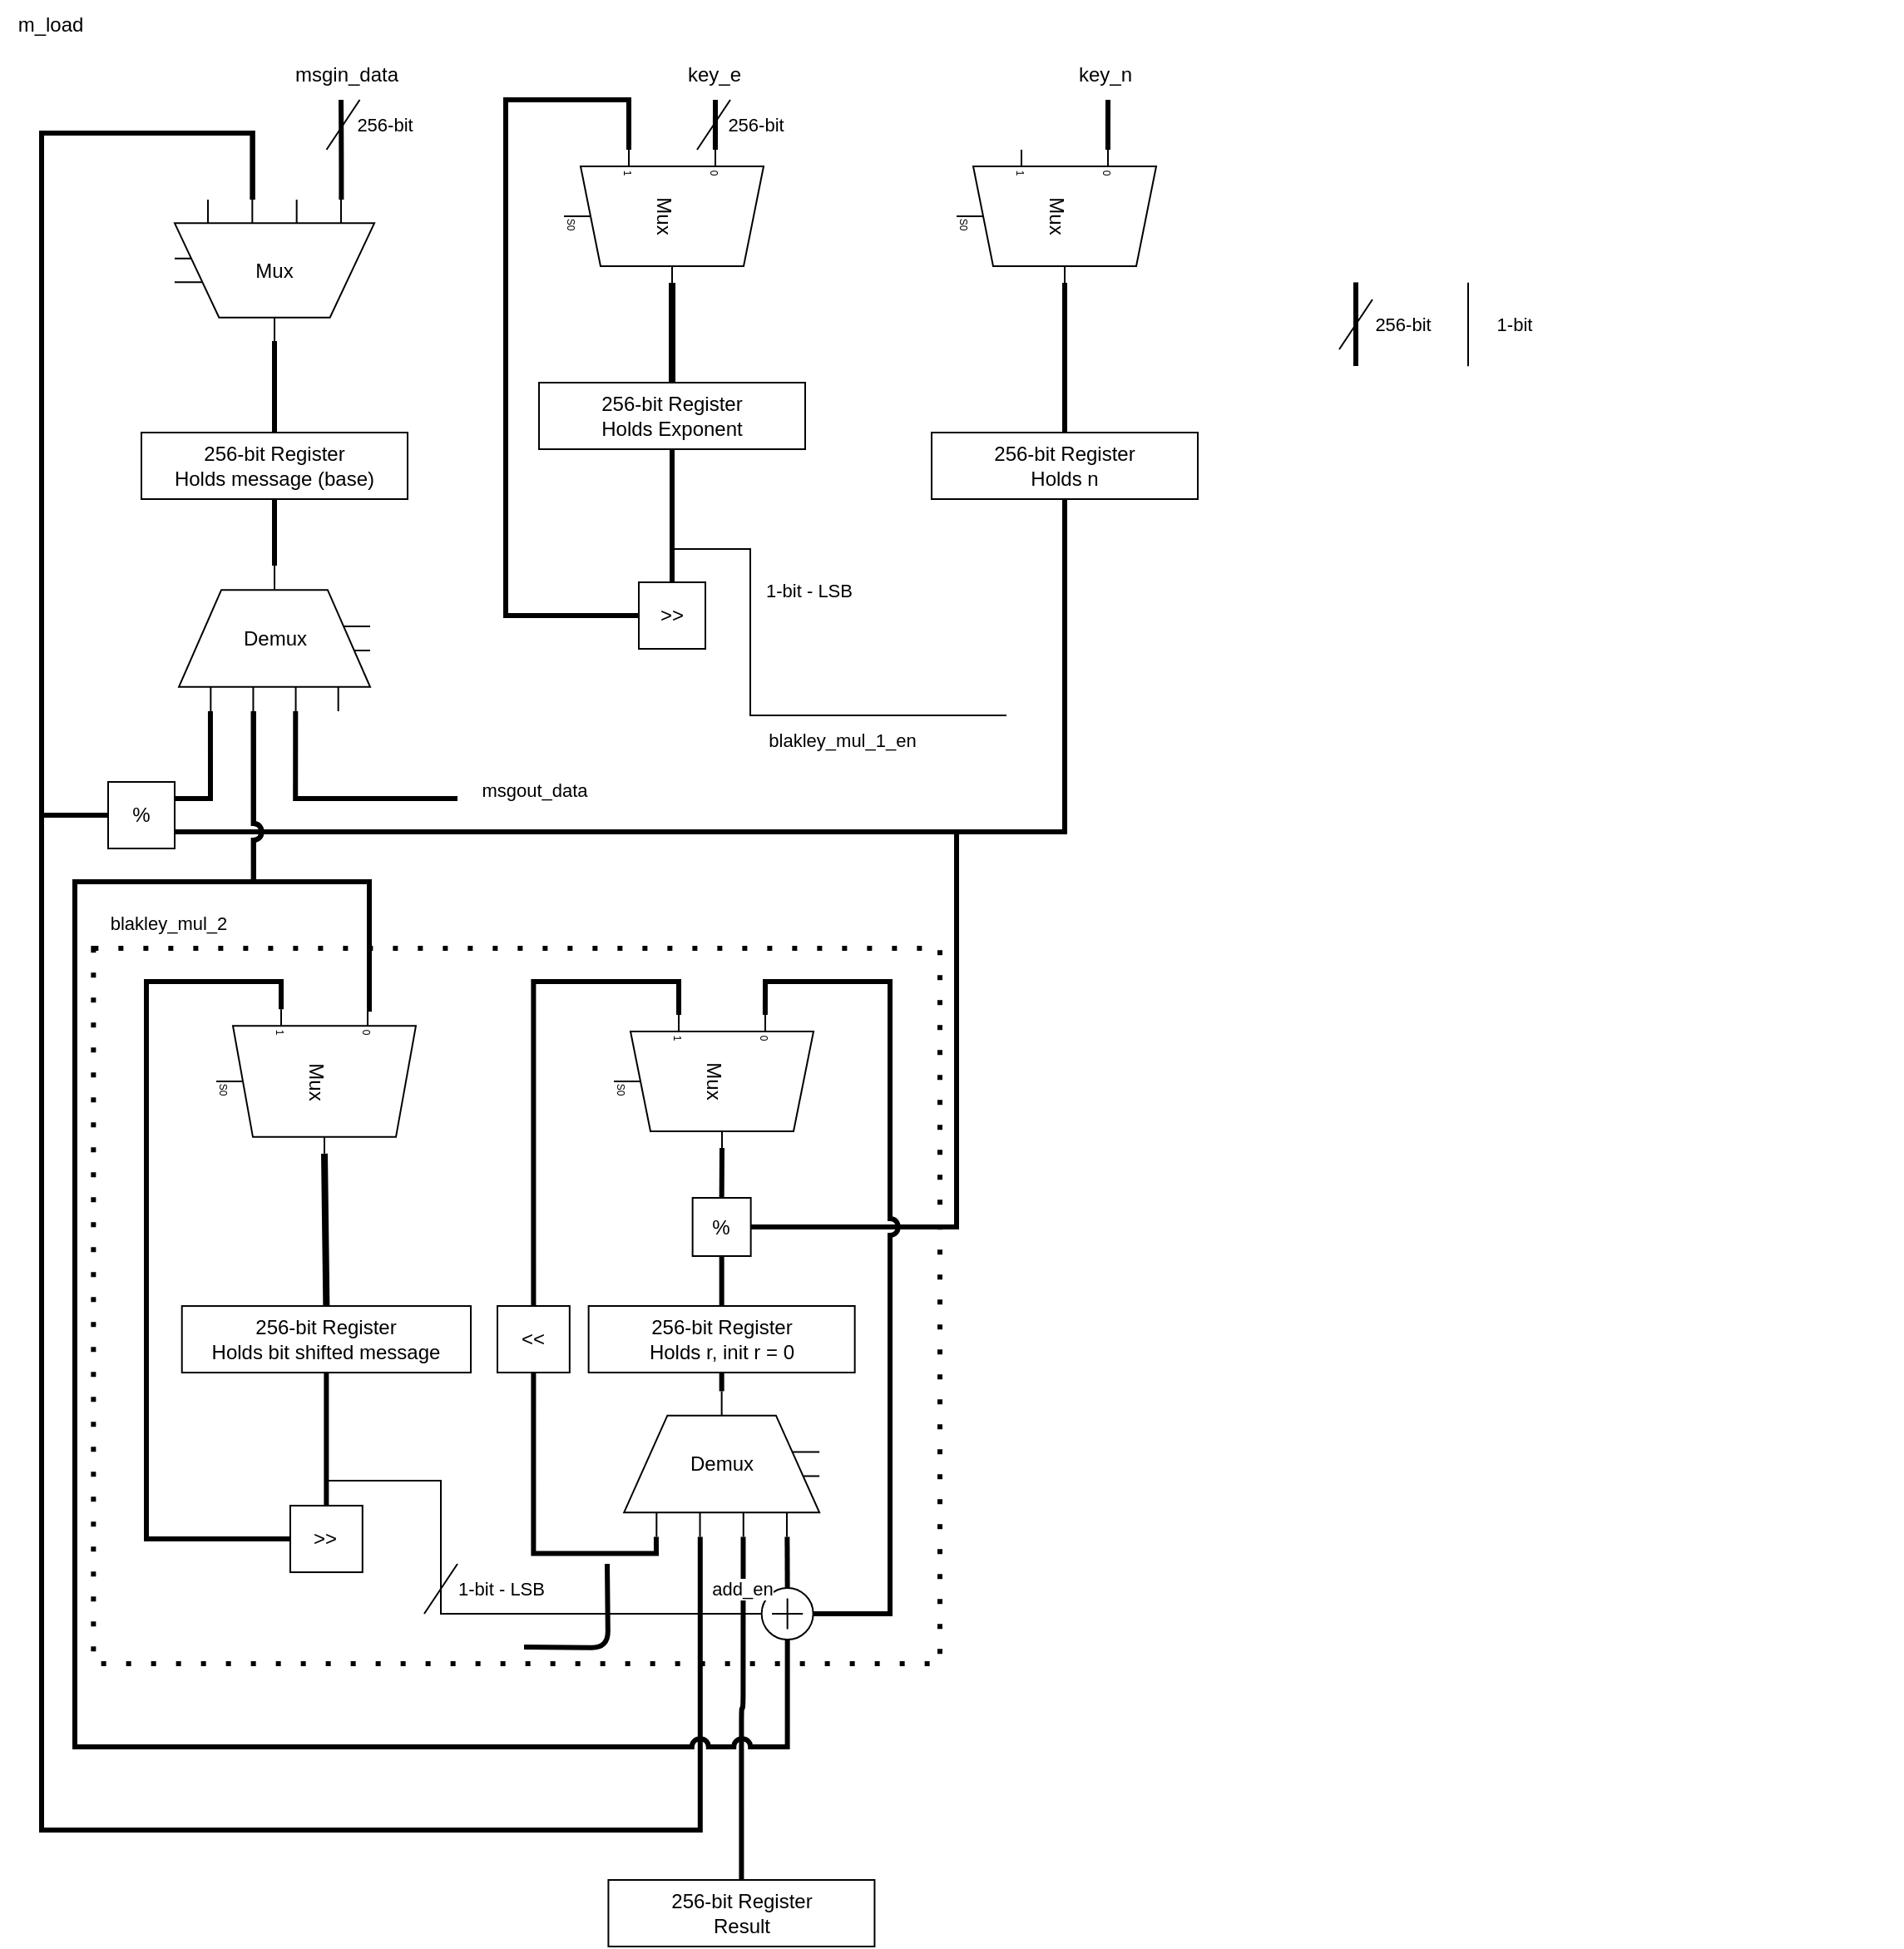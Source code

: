 <mxfile>
    <diagram id="-PTmoEmv_mqGnwa2bTHE" name="Page-1">
        <mxGraphModel dx="1148" dy="2183" grid="1" gridSize="10" guides="1" tooltips="1" connect="1" arrows="1" fold="1" page="1" pageScale="1" pageWidth="827" pageHeight="1169" background="none" math="0" shadow="0">
            <root>
                <mxCell id="0"/>
                <mxCell id="1" parent="0"/>
                <mxCell id="213" value="" style="rounded=0;whiteSpace=wrap;html=1;fontFamily=Helvetica;fontSize=11;fontColor=default;labelBackgroundColor=default;fillColor=none;strokeWidth=3;dashed=1;dashPattern=1 4;" parent="1" vertex="1">
                    <mxGeometry x="171.18" y="510" width="508.82" height="430" as="geometry"/>
                </mxCell>
                <mxCell id="2" value="256-bit Register&lt;div&gt;Holds message (base)&lt;/div&gt;" style="rounded=0;whiteSpace=wrap;html=1;" parent="1" vertex="1">
                    <mxGeometry x="200" y="200" width="160" height="40" as="geometry"/>
                </mxCell>
                <mxCell id="6" style="edgeStyle=none;html=1;exitX=1;exitY=0.5;exitDx=0;exitDy=0;exitPerimeter=0;entryX=0.5;entryY=0;entryDx=0;entryDy=0;flowAnimation=0;endArrow=none;endFill=0;strokeWidth=3;" parent="1" source="83" target="2" edge="1">
                    <mxGeometry relative="1" as="geometry">
                        <mxPoint x="280" y="140" as="sourcePoint"/>
                    </mxGeometry>
                </mxCell>
                <mxCell id="7" style="edgeStyle=orthogonalEdgeStyle;html=1;exitX=0;exitY=0.165;exitDx=0;exitDy=0;exitPerimeter=0;endArrow=none;endFill=0;strokeWidth=3;" parent="1" source="83" edge="1">
                    <mxGeometry relative="1" as="geometry">
                        <mxPoint x="320" as="targetPoint"/>
                        <mxPoint x="321" y="20" as="sourcePoint"/>
                        <Array as="points"/>
                    </mxGeometry>
                </mxCell>
                <mxCell id="8" value="msgin_data" style="text;html=1;align=center;verticalAlign=middle;resizable=0;points=[];autosize=1;strokeColor=none;fillColor=none;" parent="1" vertex="1">
                    <mxGeometry x="278.41" y="-30" width="90" height="30" as="geometry"/>
                </mxCell>
                <mxCell id="31" style="edgeStyle=orthogonalEdgeStyle;shape=connector;rounded=0;html=1;exitX=0.5;exitY=1;exitDx=0;exitDy=0;entryX=0.5;entryY=0;entryDx=0;entryDy=0;strokeColor=default;align=center;verticalAlign=middle;fontFamily=Helvetica;fontSize=11;fontColor=default;labelBackgroundColor=default;endArrow=none;endFill=0;strokeWidth=3;curved=0;jumpStyle=arc;" parent="1" source="10" target="27" edge="1">
                    <mxGeometry relative="1" as="geometry"/>
                </mxCell>
                <mxCell id="47" style="edgeStyle=orthogonalEdgeStyle;shape=connector;rounded=0;html=1;exitX=0.5;exitY=1;exitDx=0;exitDy=0;strokeColor=default;strokeWidth=1;align=center;verticalAlign=middle;fontFamily=Helvetica;fontSize=11;fontColor=default;labelBackgroundColor=default;endArrow=none;endFill=0;curved=0;" parent="1" source="10" edge="1">
                    <mxGeometry relative="1" as="geometry">
                        <mxPoint x="720" y="370" as="targetPoint"/>
                        <Array as="points">
                            <mxPoint x="519" y="270"/>
                            <mxPoint x="566" y="270"/>
                            <mxPoint x="566" y="370"/>
                        </Array>
                    </mxGeometry>
                </mxCell>
                <mxCell id="10" value="256-bit Register&lt;div&gt;Holds Exponent&lt;/div&gt;" style="rounded=0;whiteSpace=wrap;html=1;" parent="1" vertex="1">
                    <mxGeometry x="439" y="170" width="160" height="40" as="geometry"/>
                </mxCell>
                <mxCell id="11" style="edgeStyle=none;html=1;exitX=1;exitY=0.5;exitDx=0;exitDy=-5;exitPerimeter=0;entryX=0.5;entryY=0;entryDx=0;entryDy=0;flowAnimation=0;endArrow=none;endFill=0;strokeWidth=4;" parent="1" source="13" target="10" edge="1">
                    <mxGeometry relative="1" as="geometry"/>
                </mxCell>
                <mxCell id="279" style="edgeStyle=orthogonalEdgeStyle;shape=connector;curved=0;rounded=0;jumpStyle=arc;html=1;exitX=0;exitY=0.217;exitDx=0;exitDy=3;exitPerimeter=0;strokeColor=default;strokeWidth=3;align=center;verticalAlign=middle;fontFamily=Helvetica;fontSize=11;fontColor=default;labelBackgroundColor=default;endArrow=none;endFill=0;" parent="1" source="13" edge="1">
                    <mxGeometry relative="1" as="geometry">
                        <mxPoint x="545" as="targetPoint"/>
                    </mxGeometry>
                </mxCell>
                <mxCell id="13" value="Mux" style="shadow=0;dashed=0;align=center;html=1;strokeWidth=1;shape=mxgraph.electrical.abstract.mux2;whiteSpace=wrap;rotation=90;direction=east;" parent="1" vertex="1">
                    <mxGeometry x="474" y="10" width="80" height="120" as="geometry"/>
                </mxCell>
                <mxCell id="94" style="edgeStyle=orthogonalEdgeStyle;shape=connector;curved=0;rounded=0;jumpStyle=arc;html=1;exitX=0.5;exitY=1;exitDx=0;exitDy=0;entryX=1;entryY=0.75;entryDx=0;entryDy=0;strokeColor=default;strokeWidth=3;align=center;verticalAlign=middle;fontFamily=Helvetica;fontSize=11;fontColor=default;labelBackgroundColor=default;endArrow=none;endFill=0;" parent="1" source="19" target="78" edge="1">
                    <mxGeometry relative="1" as="geometry">
                        <Array as="points">
                            <mxPoint x="755" y="440"/>
                        </Array>
                    </mxGeometry>
                </mxCell>
                <mxCell id="284" style="edgeStyle=orthogonalEdgeStyle;shape=connector;curved=0;rounded=0;jumpStyle=arc;html=1;exitX=0.5;exitY=1;exitDx=0;exitDy=0;entryX=1;entryY=0.5;entryDx=0;entryDy=0;strokeColor=default;strokeWidth=3;align=center;verticalAlign=middle;fontFamily=Helvetica;fontSize=11;fontColor=default;labelBackgroundColor=default;endArrow=none;endFill=0;" parent="1" source="19" target="98" edge="1">
                    <mxGeometry relative="1" as="geometry">
                        <Array as="points">
                            <mxPoint x="755" y="440"/>
                            <mxPoint x="690" y="440"/>
                            <mxPoint x="690" y="678"/>
                        </Array>
                    </mxGeometry>
                </mxCell>
                <mxCell id="19" value="256-bit Register&lt;div&gt;Holds n&lt;/div&gt;" style="rounded=0;whiteSpace=wrap;html=1;" parent="1" vertex="1">
                    <mxGeometry x="675" y="200" width="160" height="40" as="geometry"/>
                </mxCell>
                <mxCell id="20" style="edgeStyle=none;html=1;exitX=1;exitY=0.5;exitDx=0;exitDy=-5;exitPerimeter=0;entryX=0.5;entryY=0;entryDx=0;entryDy=0;flowAnimation=0;strokeWidth=3;endArrow=none;endFill=0;" parent="1" source="22" target="19" edge="1">
                    <mxGeometry relative="1" as="geometry"/>
                </mxCell>
                <mxCell id="21" style="edgeStyle=none;html=1;exitX=0;exitY=0.217;exitDx=0;exitDy=3;exitPerimeter=0;endArrow=none;endFill=0;strokeWidth=3;" parent="1" source="22" edge="1">
                    <mxGeometry relative="1" as="geometry">
                        <mxPoint x="781" as="targetPoint"/>
                    </mxGeometry>
                </mxCell>
                <mxCell id="22" value="Mux" style="shadow=0;dashed=0;align=center;html=1;strokeWidth=1;shape=mxgraph.electrical.abstract.mux2;whiteSpace=wrap;rotation=90;direction=east;" parent="1" vertex="1">
                    <mxGeometry x="710" y="10" width="80" height="120" as="geometry"/>
                </mxCell>
                <mxCell id="24" value="key_n" style="text;html=1;align=center;verticalAlign=middle;resizable=0;points=[];autosize=1;strokeColor=none;fillColor=none;" parent="1" vertex="1">
                    <mxGeometry x="748.75" y="-30" width="60" height="30" as="geometry"/>
                </mxCell>
                <mxCell id="27" value="&amp;gt;&amp;gt;" style="rounded=0;whiteSpace=wrap;html=1;" parent="1" vertex="1">
                    <mxGeometry x="499" y="290" width="40" height="40" as="geometry"/>
                </mxCell>
                <mxCell id="28" style="edgeStyle=orthogonalEdgeStyle;html=1;exitX=0;exitY=0.5;exitDx=0;exitDy=0;entryX=0;entryY=0.65;entryDx=0;entryDy=3;entryPerimeter=0;endArrow=none;endFill=0;rounded=0;curved=0;jumpStyle=arc;strokeWidth=3;" parent="1" source="27" target="13" edge="1">
                    <mxGeometry relative="1" as="geometry">
                        <Array as="points">
                            <mxPoint x="419" y="310"/>
                            <mxPoint x="419"/>
                            <mxPoint x="493"/>
                        </Array>
                    </mxGeometry>
                </mxCell>
                <mxCell id="41" value="" style="endArrow=none;html=1;rounded=0;strokeColor=default;align=center;verticalAlign=middle;fontFamily=Helvetica;fontSize=11;fontColor=default;labelBackgroundColor=default;jumpStyle=none;" parent="1" edge="1">
                    <mxGeometry width="50" height="50" relative="1" as="geometry">
                        <mxPoint x="311.25" y="30" as="sourcePoint"/>
                        <mxPoint x="331.25" as="targetPoint"/>
                    </mxGeometry>
                </mxCell>
                <mxCell id="42" value="256-bit" style="text;html=1;align=center;verticalAlign=middle;resizable=0;points=[];autosize=1;strokeColor=none;fillColor=none;fontFamily=Helvetica;fontSize=11;fontColor=default;labelBackgroundColor=default;" parent="1" vertex="1">
                    <mxGeometry x="316.25" width="60" height="30" as="geometry"/>
                </mxCell>
                <mxCell id="50" value="1-bit - LSB" style="text;html=1;align=center;verticalAlign=middle;resizable=0;points=[];autosize=1;strokeColor=none;fillColor=none;fontFamily=Helvetica;fontSize=11;fontColor=default;labelBackgroundColor=default;" parent="1" vertex="1">
                    <mxGeometry x="561.25" y="280" width="80" height="30" as="geometry"/>
                </mxCell>
                <mxCell id="73" value="256-bit Register&lt;div&gt;Holds r, init r = 0&lt;/div&gt;" style="rounded=0;whiteSpace=wrap;html=1;" parent="1" vertex="1">
                    <mxGeometry x="468.82" y="725" width="160" height="40" as="geometry"/>
                </mxCell>
                <mxCell id="78" value="&lt;font style=&quot;font-size: 12px;&quot;&gt;%&lt;/font&gt;" style="rounded=0;whiteSpace=wrap;html=1;fontFamily=Helvetica;fontSize=11;fontColor=default;labelBackgroundColor=default;fillStyle=auto;" parent="1" vertex="1">
                    <mxGeometry x="180" y="410" width="40" height="40" as="geometry"/>
                </mxCell>
                <mxCell id="97" style="edgeStyle=orthogonalEdgeStyle;shape=connector;curved=0;rounded=0;jumpStyle=arc;html=1;exitX=0;exitY=0.5;exitDx=0;exitDy=0;entryX=0;entryY=0.61;entryDx=0;entryDy=0;entryPerimeter=0;strokeColor=default;strokeWidth=3;align=center;verticalAlign=middle;fontFamily=Helvetica;fontSize=11;fontColor=default;labelBackgroundColor=default;endArrow=none;endFill=0;" parent="1" source="78" edge="1">
                    <mxGeometry relative="1" as="geometry">
                        <Array as="points">
                            <mxPoint x="250" y="380"/>
                            <mxPoint x="250" y="250"/>
                            <mxPoint x="160" y="250"/>
                            <mxPoint x="160" y="10"/>
                            <mxPoint x="267" y="10"/>
                        </Array>
                    </mxGeometry>
                </mxCell>
                <mxCell id="104" style="edgeStyle=none;html=1;exitX=0.5;exitY=1;exitDx=0;exitDy=0;entryX=0.5;entryY=0;entryDx=0;entryDy=0;strokeWidth=3;endArrow=none;endFill=0;" parent="1" source="98" target="73" edge="1">
                    <mxGeometry relative="1" as="geometry"/>
                </mxCell>
                <mxCell id="98" value="%" style="whiteSpace=wrap;html=1;aspect=fixed;" parent="1" vertex="1">
                    <mxGeometry x="531.32" y="660" width="35" height="35" as="geometry"/>
                </mxCell>
                <mxCell id="103" style="edgeStyle=none;html=1;exitX=1;exitY=0.5;exitDx=0;exitDy=-5;exitPerimeter=0;entryX=0.5;entryY=0;entryDx=0;entryDy=0;strokeWidth=3;endArrow=none;endFill=0;" parent="1" source="102" target="98" edge="1">
                    <mxGeometry relative="1" as="geometry"/>
                </mxCell>
                <mxCell id="102" value="Mux" style="shadow=0;dashed=0;align=center;html=1;strokeWidth=1;shape=mxgraph.electrical.abstract.mux2;whiteSpace=wrap;rotation=90;direction=east;" parent="1" vertex="1">
                    <mxGeometry x="504" y="530" width="80" height="120" as="geometry"/>
                </mxCell>
                <mxCell id="83" value="Mux" style="shape=stencil(rVbbjoIwEP2avhraAdRHw+6+7UdUrGsjtATqZf9+K4XEojZl3ISXORPOOcwtECi6A28EYQnvGlEaAh+EsTNvJd9WFmY2c3DgOnGh4rVwyPfpauOUwIa6VGdafRQXuTPDO1IdRCuNy14clvc88EmSjQVvDxSlVsqqS606L3OXt9xcKuMZkGoQbqxKLYxoHT44vXrR7xAtaJ45hLCveWoMoQZrpBggxHKKFEsRYivA1VGfTIQanajhtCxsZ7KKGpNFSjNPFFfMQTJqVhbZKkoSCou8WhIotrw8/rT6pHZPjTb8to8PiTFd67O4q/ukzaEajAyVVHcMmc/wDxRLBMXkO9ZRFGWlOxFoucUfitmjLzoAxV63ItCavawqdzUDqrP6x/yBWrHw5jwv3oQkrni+j0kLU4SLHEPhu5jMEcIExVCETGTvm4ijCJkIn+4oE3EUIRP0fRNxFL4J8Id7ucRsCMzZkOeHY8y93P/+tYcD0qPur60H/gA=);whiteSpace=wrap;html=1;direction=south;" parent="1" vertex="1">
                    <mxGeometry x="220" y="60" width="120" height="85" as="geometry"/>
                </mxCell>
                <mxCell id="112" style="edgeStyle=orthogonalEdgeStyle;shape=connector;curved=0;rounded=0;jumpStyle=arc;html=1;exitX=0;exitY=0.165;exitDx=0;exitDy=0;exitPerimeter=0;strokeColor=default;strokeWidth=3;align=center;verticalAlign=middle;fontFamily=Helvetica;fontSize=11;fontColor=default;labelBackgroundColor=default;endArrow=none;endFill=0;entryX=1;entryY=0.25;entryDx=0;entryDy=0;" parent="1" source="158" target="78" edge="1">
                    <mxGeometry relative="1" as="geometry">
                        <mxPoint x="254.0" y="360" as="sourcePoint"/>
                        <mxPoint x="300" y="430" as="targetPoint"/>
                    </mxGeometry>
                </mxCell>
                <mxCell id="111" style="edgeStyle=orthogonalEdgeStyle;shape=connector;curved=0;rounded=0;jumpStyle=arc;html=1;exitX=0.5;exitY=1;exitDx=0;exitDy=0;entryX=0;entryY=0.458;entryDx=0;entryDy=0;entryPerimeter=0;strokeColor=default;strokeWidth=3;align=center;verticalAlign=middle;fontFamily=Helvetica;fontSize=11;fontColor=default;labelBackgroundColor=default;endArrow=none;endFill=0;" parent="1" source="2" edge="1">
                    <mxGeometry relative="1" as="geometry">
                        <mxPoint x="280" y="280" as="targetPoint"/>
                    </mxGeometry>
                </mxCell>
                <mxCell id="141" style="edgeStyle=orthogonalEdgeStyle;shape=connector;curved=0;rounded=0;jumpStyle=arc;html=1;strokeColor=default;strokeWidth=3;align=center;verticalAlign=middle;fontFamily=Helvetica;fontSize=11;fontColor=default;labelBackgroundColor=default;endArrow=none;endFill=0;entryX=0;entryY=0.61;entryDx=0;entryDy=0;entryPerimeter=0;exitX=0;exitY=0.39;exitDx=0;exitDy=0;exitPerimeter=0;" parent="1" source="157" target="83" edge="1">
                    <mxGeometry relative="1" as="geometry">
                        <mxPoint x="260" y="20" as="targetPoint"/>
                        <Array as="points">
                            <mxPoint x="536" y="1040"/>
                            <mxPoint x="140" y="1040"/>
                            <mxPoint x="140" y="20"/>
                            <mxPoint x="267" y="20"/>
                        </Array>
                        <mxPoint x="160" y="810" as="sourcePoint"/>
                    </mxGeometry>
                </mxCell>
                <mxCell id="99" style="edgeStyle=orthogonalEdgeStyle;shape=connector;curved=0;rounded=0;jumpStyle=arc;html=1;exitX=0;exitY=0.5;exitDx=0;exitDy=0;entryX=0;entryY=0.61;entryDx=0;entryDy=0;entryPerimeter=0;strokeColor=default;strokeWidth=3;align=center;verticalAlign=middle;fontFamily=Helvetica;fontSize=11;fontColor=default;labelBackgroundColor=default;endArrow=none;endFill=0;" parent="1" source="78" target="83" edge="1">
                    <mxGeometry relative="1" as="geometry">
                        <Array as="points">
                            <mxPoint x="140" y="430"/>
                            <mxPoint x="140" y="20"/>
                            <mxPoint x="267" y="20"/>
                        </Array>
                    </mxGeometry>
                </mxCell>
                <mxCell id="144" style="edgeStyle=none;html=1;exitX=0.5;exitY=1;exitDx=0;exitDy=0;endArrow=none;endFill=0;strokeWidth=3;entryX=1;entryY=0.5;entryDx=0;entryDy=0;entryPerimeter=0;" parent="1" source="73" target="157" edge="1">
                    <mxGeometry relative="1" as="geometry">
                        <mxPoint x="558.82" y="770" as="targetPoint"/>
                    </mxGeometry>
                </mxCell>
                <mxCell id="165" style="edgeStyle=orthogonalEdgeStyle;shape=connector;curved=0;rounded=0;jumpStyle=arc;html=1;exitX=0.5;exitY=1;exitDx=0;exitDy=0;exitPerimeter=0;strokeColor=default;strokeWidth=3;align=center;verticalAlign=middle;fontFamily=Helvetica;fontSize=11;fontColor=default;labelBackgroundColor=default;endArrow=none;endFill=0;" parent="1" edge="1">
                    <mxGeometry relative="1" as="geometry">
                        <mxPoint x="708.82" y="540" as="targetPoint"/>
                        <mxPoint x="708.82" y="540" as="sourcePoint"/>
                    </mxGeometry>
                </mxCell>
                <mxCell id="148" value="" style="verticalLabelPosition=bottom;shadow=0;dashed=0;align=center;html=1;verticalAlign=top;shape=mxgraph.electrical.abstract.summation_point;" parent="1" vertex="1">
                    <mxGeometry x="572.82" y="894.5" width="31" height="31" as="geometry"/>
                </mxCell>
                <mxCell id="152" style="edgeStyle=orthogonalEdgeStyle;html=1;exitX=1;exitY=0.5;exitDx=0;exitDy=0;exitPerimeter=0;entryX=0;entryY=0.217;entryDx=0;entryDy=3;entryPerimeter=0;endArrow=none;endFill=0;strokeWidth=3;rounded=0;jumpStyle=arc;" parent="1" source="148" target="102" edge="1">
                    <mxGeometry relative="1" as="geometry">
                        <Array as="points">
                            <mxPoint x="650" y="910"/>
                            <mxPoint x="650" y="530"/>
                            <mxPoint x="575" y="530"/>
                        </Array>
                    </mxGeometry>
                </mxCell>
                <mxCell id="269" style="edgeStyle=orthogonalEdgeStyle;shape=connector;curved=0;rounded=0;jumpStyle=arc;html=1;exitX=0;exitY=0.165;exitDx=0;exitDy=0;exitPerimeter=0;entryX=0.5;entryY=1;entryDx=0;entryDy=0;strokeColor=default;strokeWidth=3;align=center;verticalAlign=middle;fontFamily=Helvetica;fontSize=11;fontColor=default;labelBackgroundColor=default;endArrow=none;endFill=0;" parent="1" source="157" target="82" edge="1">
                    <mxGeometry relative="1" as="geometry"/>
                </mxCell>
                <mxCell id="304" style="edgeStyle=orthogonalEdgeStyle;shape=connector;rounded=1;html=1;exitX=0;exitY=0.61;exitDx=0;exitDy=0;exitPerimeter=0;strokeColor=default;strokeWidth=3;align=center;verticalAlign=middle;fontFamily=Helvetica;fontSize=11;fontColor=default;labelBackgroundColor=default;endArrow=none;endFill=0;entryX=0.5;entryY=0;entryDx=0;entryDy=0;" edge="1" parent="1" source="157" target="310">
                    <mxGeometry relative="1" as="geometry">
                        <mxPoint x="560" y="1040" as="targetPoint"/>
                    </mxGeometry>
                </mxCell>
                <mxCell id="157" value="Demux" style="shape=stencil(rVbbjoIwEP2avhraAdRHw+6+7UdUrGsjtATqZf9+K4XEojZl3ISXORPOOcwtECi6A28EYQnvGlEaAh+EsTNvJd9WFmY2c3DgOnGh4rVwyPfpauOUwIa6VGdafRQXuTPDO1IdRCuNy14clvc88EmSjQVvDxSlVsqqS606L3OXt9xcKuMZkGoQbqxKLYxoHT44vXrR7xAtaJ45hLCveWoMoQZrpBggxHKKFEsRYivA1VGfTIQanajhtCxsZ7KKGpNFSjNPFFfMQTJqVhbZKkoSCou8WhIotrw8/rT6pHZPjTb8to8PiTFd67O4q/ukzaEajAyVVHcMmc/wDxRLBMXkO9ZRFGWlOxFoucUfitmjLzoAxV63ItCavawqdzUDqrP6x/yBWrHw5jwv3oQkrni+j0kLU4SLHEPhu5jMEcIExVCETGTvm4ijCJkIn+4oE3EUIRP0fRNxFL4J8Id7ucRsCMzZkOeHY8y93P/+tYcD0qPur60H/gA=);whiteSpace=wrap;html=1;direction=north;" parent="1" vertex="1">
                    <mxGeometry x="490.07" y="776.25" width="117.5" height="87.5" as="geometry"/>
                </mxCell>
                <mxCell id="161" style="edgeStyle=orthogonalEdgeStyle;shape=connector;curved=0;rounded=0;jumpStyle=arc;html=1;exitX=0;exitY=0.61;exitDx=0;exitDy=0;exitPerimeter=0;strokeColor=default;strokeWidth=3;align=center;verticalAlign=middle;fontFamily=Helvetica;fontSize=11;fontColor=default;labelBackgroundColor=default;endArrow=none;endFill=0;" parent="1" source="158" edge="1">
                    <mxGeometry relative="1" as="geometry">
                        <mxPoint x="390" y="420" as="targetPoint"/>
                        <Array as="points">
                            <mxPoint x="293" y="420"/>
                        </Array>
                    </mxGeometry>
                </mxCell>
                <mxCell id="158" value="Demux" style="shape=stencil(rVbbjoIwEP2avhraAdRHw+6+7UdUrGsjtATqZf9+K4XEojZl3ISXORPOOcwtECi6A28EYQnvGlEaAh+EsTNvJd9WFmY2c3DgOnGh4rVwyPfpauOUwIa6VGdafRQXuTPDO1IdRCuNy14clvc88EmSjQVvDxSlVsqqS606L3OXt9xcKuMZkGoQbqxKLYxoHT44vXrR7xAtaJ45hLCveWoMoQZrpBggxHKKFEsRYivA1VGfTIQanajhtCxsZ7KKGpNFSjNPFFfMQTJqVhbZKkoSCou8WhIotrw8/rT6pHZPjTb8to8PiTFd67O4q/ukzaEajAyVVHcMmc/wDxRLBMXkO9ZRFGWlOxFoucUfitmjLzoAxV63ItCavawqdzUDqrP6x/yBWrHw5jwv3oQkrni+j0kLU4SLHEPhu5jMEcIExVCETGTvm4ijCJkIn+4oE3EUIRP0fRNxFL4J8Id7ucRsCMzZkOeHY8y93P/+tYcD0qPur60H/gA=);whiteSpace=wrap;html=1;direction=north;" parent="1" vertex="1">
                    <mxGeometry x="222.5" y="280" width="115" height="87.5" as="geometry"/>
                </mxCell>
                <mxCell id="160" style="edgeStyle=none;html=1;exitX=0;exitY=0.835;exitDx=0;exitDy=0;exitPerimeter=0;entryX=0.5;entryY=0;entryDx=0;entryDy=0;entryPerimeter=0;rounded=0;curved=0;endArrow=none;endFill=0;strokeWidth=3;" parent="1" source="157" target="148" edge="1">
                    <mxGeometry relative="1" as="geometry"/>
                </mxCell>
                <mxCell id="162" value="msgout_data" style="text;html=1;align=center;verticalAlign=middle;resizable=0;points=[];autosize=1;strokeColor=none;fillColor=none;fontFamily=Helvetica;fontSize=11;fontColor=default;labelBackgroundColor=default;" parent="1" vertex="1">
                    <mxGeometry x="390.71" y="400" width="90" height="30" as="geometry"/>
                </mxCell>
                <mxCell id="197" style="edgeStyle=orthogonalEdgeStyle;shape=connector;curved=0;rounded=0;jumpStyle=arc;html=1;exitX=0.5;exitY=1;exitDx=0;exitDy=0;exitPerimeter=0;strokeColor=default;strokeWidth=3;align=center;verticalAlign=middle;fontFamily=Helvetica;fontSize=11;fontColor=default;labelBackgroundColor=default;endArrow=none;endFill=0;" parent="1" edge="1">
                    <mxGeometry relative="1" as="geometry">
                        <mxPoint x="1256" y="530" as="targetPoint"/>
                        <mxPoint x="1256.0" y="530" as="sourcePoint"/>
                    </mxGeometry>
                </mxCell>
                <mxCell id="207" style="edgeStyle=orthogonalEdgeStyle;html=1;exitX=0.5;exitY=1;exitDx=0;exitDy=0;exitPerimeter=0;endArrow=none;endFill=0;strokeWidth=3;rounded=0;curved=0;jumpStyle=arc;entryX=0;entryY=0.39;entryDx=0;entryDy=0;entryPerimeter=0;" parent="1" source="148" target="158" edge="1">
                    <mxGeometry relative="1" as="geometry">
                        <Array as="points">
                            <mxPoint x="588" y="990"/>
                            <mxPoint x="160" y="990"/>
                            <mxPoint x="160" y="470"/>
                            <mxPoint x="267" y="470"/>
                        </Array>
                        <mxPoint x="270" y="380" as="targetPoint"/>
                    </mxGeometry>
                </mxCell>
                <mxCell id="210" value="blakley_mul_1_en" style="text;html=1;align=center;verticalAlign=middle;resizable=0;points=[];autosize=1;strokeColor=none;fillColor=none;fontFamily=Helvetica;fontSize=11;fontColor=default;labelBackgroundColor=default;" parent="1" vertex="1">
                    <mxGeometry x="566.32" y="370" width="110" height="30" as="geometry"/>
                </mxCell>
                <mxCell id="214" value="blakley_mul_2" style="text;html=1;align=center;verticalAlign=middle;resizable=0;points=[];autosize=1;strokeColor=none;fillColor=none;fontFamily=Helvetica;fontSize=11;fontColor=default;labelBackgroundColor=default;" parent="1" vertex="1">
                    <mxGeometry x="171.18" y="480" width="90" height="30" as="geometry"/>
                </mxCell>
                <mxCell id="239" style="edgeStyle=orthogonalEdgeStyle;shape=connector;rounded=0;html=1;exitX=0.5;exitY=1;exitDx=0;exitDy=0;entryX=0.5;entryY=0;entryDx=0;entryDy=0;strokeColor=default;align=center;verticalAlign=middle;fontFamily=Helvetica;fontSize=11;fontColor=default;labelBackgroundColor=default;endArrow=none;endFill=0;strokeWidth=3;curved=0;jumpStyle=arc;" parent="1" source="241" target="244" edge="1">
                    <mxGeometry relative="1" as="geometry"/>
                </mxCell>
                <mxCell id="241" value="256-bit Register&lt;div&gt;Holds bit shifted message&lt;/div&gt;" style="rounded=0;whiteSpace=wrap;html=1;" parent="1" vertex="1">
                    <mxGeometry x="224.361" y="725.03" width="173.651" height="40" as="geometry"/>
                </mxCell>
                <mxCell id="242" style="edgeStyle=none;html=1;exitX=1;exitY=0.5;exitDx=0;exitDy=-5;exitPerimeter=0;entryX=0.5;entryY=0;entryDx=0;entryDy=0;flowAnimation=0;endArrow=none;endFill=0;strokeWidth=4;" parent="1" source="243" target="241" edge="1">
                    <mxGeometry relative="1" as="geometry"/>
                </mxCell>
                <mxCell id="243" value="Mux" style="shadow=0;dashed=0;align=center;html=1;strokeWidth=1;shape=mxgraph.electrical.abstract.mux2;whiteSpace=wrap;rotation=90;direction=east;" parent="1" vertex="1">
                    <mxGeometry x="261.587" y="530" width="86.826" height="120" as="geometry"/>
                </mxCell>
                <mxCell id="244" value="&amp;gt;&amp;gt;" style="rounded=0;whiteSpace=wrap;html=1;" parent="1" vertex="1">
                    <mxGeometry x="289.48" y="845.03" width="43.413" height="40" as="geometry"/>
                </mxCell>
                <mxCell id="245" style="edgeStyle=orthogonalEdgeStyle;html=1;exitX=0;exitY=0.5;exitDx=0;exitDy=0;entryX=0;entryY=0.65;entryDx=0;entryDy=3;entryPerimeter=0;endArrow=none;endFill=0;rounded=0;curved=0;jumpStyle=arc;strokeWidth=3;" parent="1" source="244" target="243" edge="1">
                    <mxGeometry relative="1" as="geometry">
                        <Array as="points">
                            <mxPoint x="203" y="865"/>
                            <mxPoint x="203" y="530"/>
                            <mxPoint x="284" y="530"/>
                        </Array>
                    </mxGeometry>
                </mxCell>
                <mxCell id="82" value="&amp;lt;&amp;lt;" style="rounded=0;whiteSpace=wrap;html=1;" parent="1" vertex="1">
                    <mxGeometry x="413.999" y="725" width="43.413" height="40" as="geometry"/>
                </mxCell>
                <mxCell id="270" style="edgeStyle=orthogonalEdgeStyle;shape=connector;curved=0;rounded=0;jumpStyle=arc;html=1;exitX=0.5;exitY=0;exitDx=0;exitDy=0;entryX=0;entryY=0.65;entryDx=0;entryDy=3;entryPerimeter=0;strokeColor=default;strokeWidth=3;align=center;verticalAlign=middle;fontFamily=Helvetica;fontSize=11;fontColor=default;labelBackgroundColor=default;endArrow=none;endFill=0;" parent="1" source="82" target="102" edge="1">
                    <mxGeometry relative="1" as="geometry">
                        <Array as="points">
                            <mxPoint x="436" y="530"/>
                            <mxPoint x="523" y="530"/>
                        </Array>
                    </mxGeometry>
                </mxCell>
                <mxCell id="271" style="edgeStyle=orthogonalEdgeStyle;shape=connector;curved=0;rounded=0;jumpStyle=none;html=1;exitX=0.5;exitY=1;exitDx=0;exitDy=0;entryX=0;entryY=0.5;entryDx=0;entryDy=0;entryPerimeter=0;strokeColor=default;strokeWidth=1;align=center;verticalAlign=middle;fontFamily=Helvetica;fontSize=11;fontColor=default;labelBackgroundColor=default;endArrow=none;endFill=0;" parent="1" source="241" target="148" edge="1">
                    <mxGeometry relative="1" as="geometry">
                        <Array as="points">
                            <mxPoint x="311" y="830"/>
                            <mxPoint x="380" y="830"/>
                            <mxPoint x="380" y="910"/>
                        </Array>
                    </mxGeometry>
                </mxCell>
                <mxCell id="272" value="add_en" style="text;html=1;align=center;verticalAlign=middle;resizable=0;points=[];autosize=1;strokeColor=none;fillColor=none;fontFamily=Helvetica;fontSize=11;fontColor=default;labelBackgroundColor=default;" parent="1" vertex="1">
                    <mxGeometry x="531.32" y="880" width="60" height="30" as="geometry"/>
                </mxCell>
                <mxCell id="273" style="edgeStyle=orthogonalEdgeStyle;shape=connector;curved=0;rounded=0;jumpStyle=arc;html=1;exitX=0;exitY=0.39;exitDx=0;exitDy=0;exitPerimeter=0;entryX=0;entryY=0.217;entryDx=0;entryDy=3;entryPerimeter=0;strokeColor=default;strokeWidth=3;align=center;verticalAlign=middle;fontFamily=Helvetica;fontSize=11;fontColor=default;labelBackgroundColor=default;endArrow=none;endFill=0;" parent="1" source="158" target="243" edge="1">
                    <mxGeometry relative="1" as="geometry">
                        <Array as="points">
                            <mxPoint x="267" y="470"/>
                            <mxPoint x="337" y="470"/>
                        </Array>
                    </mxGeometry>
                </mxCell>
                <mxCell id="275" value="" style="endArrow=none;html=1;rounded=0;strokeColor=default;align=center;verticalAlign=middle;fontFamily=Helvetica;fontSize=11;fontColor=default;labelBackgroundColor=default;jumpStyle=none;" parent="1" edge="1">
                    <mxGeometry width="50" height="50" relative="1" as="geometry">
                        <mxPoint x="370" y="910" as="sourcePoint"/>
                        <mxPoint x="390" y="880" as="targetPoint"/>
                    </mxGeometry>
                </mxCell>
                <mxCell id="276" value="1-bit - LSB" style="text;html=1;align=center;verticalAlign=middle;resizable=0;points=[];autosize=1;strokeColor=none;fillColor=none;fontFamily=Helvetica;fontSize=11;fontColor=default;labelBackgroundColor=default;" parent="1" vertex="1">
                    <mxGeometry x="376.25" y="880" width="80" height="30" as="geometry"/>
                </mxCell>
                <mxCell id="280" style="edgeStyle=none;html=1;exitX=0;exitY=0.217;exitDx=0;exitDy=3;exitPerimeter=0;endArrow=none;endFill=0;strokeWidth=3;" parent="1" edge="1">
                    <mxGeometry relative="1" as="geometry">
                        <mxPoint x="545" as="targetPoint"/>
                        <mxPoint x="545" y="30" as="sourcePoint"/>
                    </mxGeometry>
                </mxCell>
                <mxCell id="281" value="" style="endArrow=none;html=1;rounded=0;strokeColor=default;align=center;verticalAlign=middle;fontFamily=Helvetica;fontSize=11;fontColor=default;labelBackgroundColor=default;jumpStyle=none;" parent="1" edge="1">
                    <mxGeometry width="50" height="50" relative="1" as="geometry">
                        <mxPoint x="534" y="30" as="sourcePoint"/>
                        <mxPoint x="554" as="targetPoint"/>
                    </mxGeometry>
                </mxCell>
                <mxCell id="282" value="256-bit" style="text;html=1;align=center;verticalAlign=middle;resizable=0;points=[];autosize=1;strokeColor=none;fillColor=none;fontFamily=Helvetica;fontSize=11;fontColor=default;labelBackgroundColor=default;" parent="1" vertex="1">
                    <mxGeometry x="539" width="60" height="30" as="geometry"/>
                </mxCell>
                <mxCell id="283" value="key_e" style="text;html=1;align=center;verticalAlign=middle;resizable=0;points=[];autosize=1;strokeColor=none;fillColor=none;" parent="1" vertex="1">
                    <mxGeometry x="514" y="-30" width="60" height="30" as="geometry"/>
                </mxCell>
                <mxCell id="290" value="" style="endArrow=none;html=1;rounded=0;strokeColor=default;align=center;verticalAlign=middle;fontFamily=Helvetica;fontSize=11;fontColor=default;labelBackgroundColor=default;jumpStyle=none;" parent="1" edge="1">
                    <mxGeometry width="50" height="50" relative="1" as="geometry">
                        <mxPoint x="920" y="150" as="sourcePoint"/>
                        <mxPoint x="940" y="120" as="targetPoint"/>
                    </mxGeometry>
                </mxCell>
                <mxCell id="291" value="256-bit" style="text;html=1;align=center;verticalAlign=middle;resizable=0;points=[];autosize=1;strokeColor=none;fillColor=none;fontFamily=Helvetica;fontSize=11;fontColor=default;labelBackgroundColor=default;" parent="1" vertex="1">
                    <mxGeometry x="927.5" y="120" width="60" height="30" as="geometry"/>
                </mxCell>
                <mxCell id="294" value="" style="endArrow=none;html=1;rounded=0;strokeColor=default;strokeWidth=3;align=center;verticalAlign=middle;fontFamily=Helvetica;fontSize=11;fontColor=default;labelBackgroundColor=default;jumpStyle=none;" parent="1" edge="1">
                    <mxGeometry width="50" height="50" relative="1" as="geometry">
                        <mxPoint x="930" y="160" as="sourcePoint"/>
                        <mxPoint x="930" y="109.72" as="targetPoint"/>
                    </mxGeometry>
                </mxCell>
                <mxCell id="296" value="1-bit" style="text;html=1;align=center;verticalAlign=middle;resizable=0;points=[];autosize=1;strokeColor=none;fillColor=none;fontFamily=Helvetica;fontSize=11;fontColor=default;labelBackgroundColor=default;" parent="1" vertex="1">
                    <mxGeometry x="1005" y="120.14" width="40" height="30" as="geometry"/>
                </mxCell>
                <mxCell id="297" value="" style="endArrow=none;html=1;rounded=0;strokeColor=default;strokeWidth=1;align=center;verticalAlign=middle;fontFamily=Helvetica;fontSize=11;fontColor=default;labelBackgroundColor=default;jumpStyle=none;" parent="1" edge="1">
                    <mxGeometry width="50" height="50" relative="1" as="geometry">
                        <mxPoint x="997.5" y="160.14" as="sourcePoint"/>
                        <mxPoint x="997.5" y="109.86" as="targetPoint"/>
                    </mxGeometry>
                </mxCell>
                <mxCell id="299" value="m_load" style="text;html=1;align=center;verticalAlign=middle;resizable=0;points=[];autosize=1;strokeColor=none;fillColor=none;" parent="1" vertex="1">
                    <mxGeometry x="115" y="-60" width="60" height="30" as="geometry"/>
                </mxCell>
                <mxCell id="305" value="" style="endArrow=none;html=1;rounded=1;strokeColor=default;strokeWidth=3;align=center;verticalAlign=middle;fontFamily=Helvetica;fontSize=11;fontColor=default;labelBackgroundColor=default;edgeStyle=orthogonalEdgeStyle;" edge="1" parent="1">
                    <mxGeometry width="50" height="50" relative="1" as="geometry">
                        <mxPoint x="430" y="930" as="sourcePoint"/>
                        <mxPoint x="480" y="880" as="targetPoint"/>
                    </mxGeometry>
                </mxCell>
                <mxCell id="310" value="256-bit Register&lt;div&gt;Result&lt;/div&gt;" style="rounded=0;whiteSpace=wrap;html=1;" vertex="1" parent="1">
                    <mxGeometry x="480.71" y="1070" width="160" height="40" as="geometry"/>
                </mxCell>
            </root>
        </mxGraphModel>
    </diagram>
</mxfile>